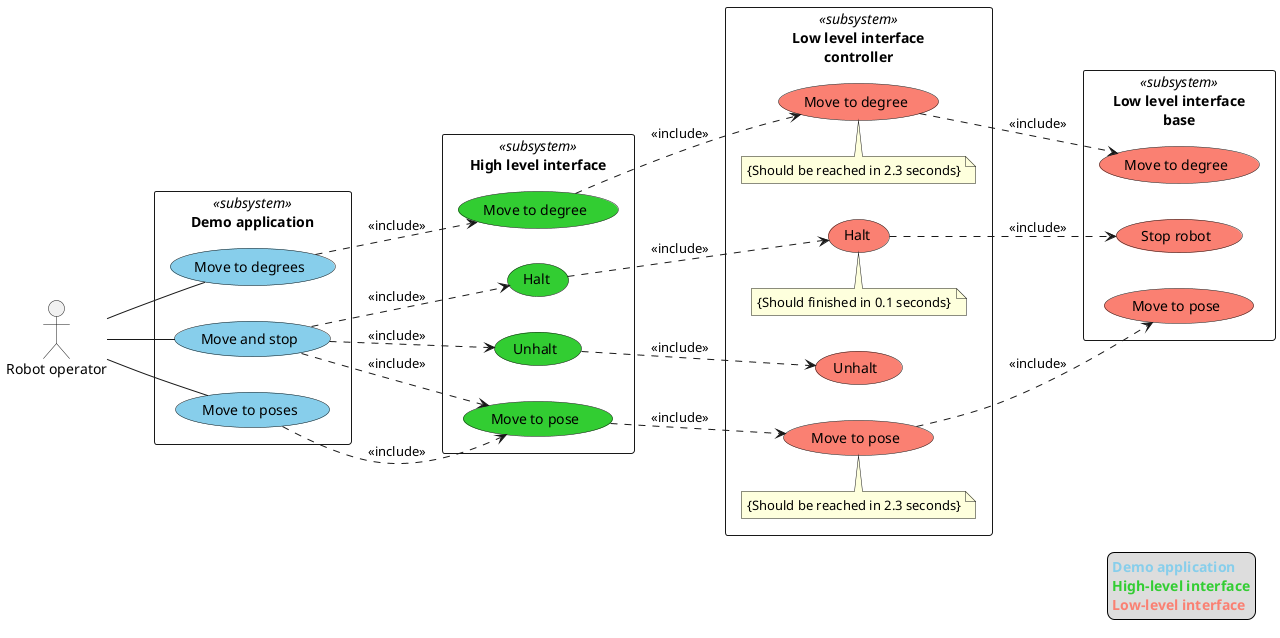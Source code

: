 @startuml

left to right direction

actor "Robot operator" as robot_operator

rectangle "**Demo application**" <<subsystem>> {
    (Move to poses) as demo_move_to_poses #SkyBlue
    (Move to degrees) as demo_move_to_degrees #SkyBlue
    (Move and stop) as demo_move_and_stop #SkyBlue
}

rectangle "**High level interface**" <<subsystem>> {
    (Move to pose) as hl_move_to_pose #LimeGreen
    (Move to degree) as hl_move_to_degree #LimeGreen
    (Halt) as hl_halt #LimeGreen
    (Unhalt) as hl_unhalt #LimeGreen
}

rectangle "**Low level interface**\n**controller**" <<subsystem>> {
    (Move to pose) as llc_move_to_pose #Salmon
    (Move to degree) as llc_move_to_degree #Salmon
    (Halt) as llc_halt #Salmon
    (Unhalt) as llc_unhalt #Salmon

    note "{Should be reached in 2.3 seconds}" as degree_move_time_contraint_note

    note "{Should be reached in 2.3 seconds}" as pose_move_time_contraint_note

    note "{Should finished in 0.1 seconds}" as stop_time_contraint_note

    pose_move_time_contraint_note . llc_move_to_pose
    degree_move_time_contraint_note . llc_move_to_degree
    stop_time_contraint_note . llc_halt

}

rectangle "**Low level interface**\n**base**" <<subsystem>> {
    (Move to pose) as llb_move_to_pose #Salmon
    (Move to degree) as llb_move_to_degree #Salmon
    (Stop robot) as llb_stop_robot #Salmon
}

robot_operator -- demo_move_to_poses
robot_operator -- demo_move_to_degrees
robot_operator -- demo_move_and_stop
demo_move_to_poses ..> hl_move_to_pose:<<include>>
demo_move_to_degrees ..> hl_move_to_degree:<<include>>
demo_move_and_stop ..> hl_move_to_pose:<<include>>
demo_move_and_stop ..> hl_halt:<<include>>
demo_move_and_stop ..> hl_unhalt:<<include>>
llc_move_to_pose ..> llb_move_to_pose:<<include>>
llc_move_to_degree ..> llb_move_to_degree:<<include>>
llc_halt ..> llb_stop_robot:<<include>>
hl_move_to_degree ..> llc_move_to_degree:<<include>>
hl_move_to_pose ..> llc_move_to_pose:<<include>>
hl_halt ..> llc_halt:<<include>>
hl_unhalt ..> llc_unhalt:<<include>>

legend right
  <b><color:SkyBlue>Demo application</color></b>
  <b><color:LimeGreen>High-level interface</color></b>
  <b><color:Salmon>Low-level interface</color></b>
endlegend

@enduml